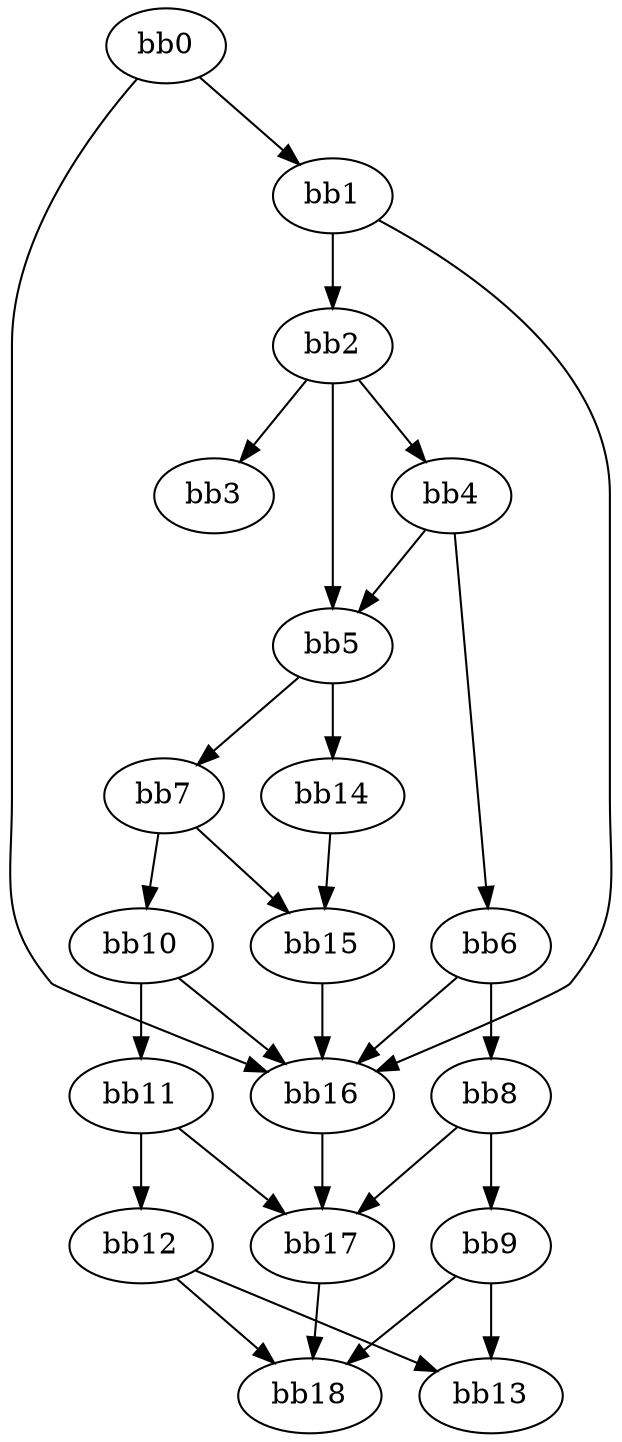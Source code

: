digraph {
    0 [ label = "bb0\l" ]
    1 [ label = "bb1\l" ]
    2 [ label = "bb2\l" ]
    3 [ label = "bb3\l" ]
    4 [ label = "bb4\l" ]
    5 [ label = "bb5\l" ]
    6 [ label = "bb6\l" ]
    7 [ label = "bb7\l" ]
    8 [ label = "bb8\l" ]
    9 [ label = "bb9\l" ]
    10 [ label = "bb10\l" ]
    11 [ label = "bb11\l" ]
    12 [ label = "bb12\l" ]
    13 [ label = "bb13\l" ]
    14 [ label = "bb14\l" ]
    15 [ label = "bb15\l" ]
    16 [ label = "bb16\l" ]
    17 [ label = "bb17\l" ]
    18 [ label = "bb18\l" ]
    0 -> 1 [ ]
    0 -> 16 [ ]
    1 -> 2 [ ]
    1 -> 16 [ ]
    2 -> 3 [ ]
    2 -> 4 [ ]
    2 -> 5 [ ]
    4 -> 5 [ ]
    4 -> 6 [ ]
    5 -> 7 [ ]
    5 -> 14 [ ]
    6 -> 8 [ ]
    6 -> 16 [ ]
    7 -> 10 [ ]
    7 -> 15 [ ]
    8 -> 9 [ ]
    8 -> 17 [ ]
    9 -> 13 [ ]
    9 -> 18 [ ]
    10 -> 11 [ ]
    10 -> 16 [ ]
    11 -> 12 [ ]
    11 -> 17 [ ]
    12 -> 13 [ ]
    12 -> 18 [ ]
    14 -> 15 [ ]
    15 -> 16 [ ]
    16 -> 17 [ ]
    17 -> 18 [ ]
}

